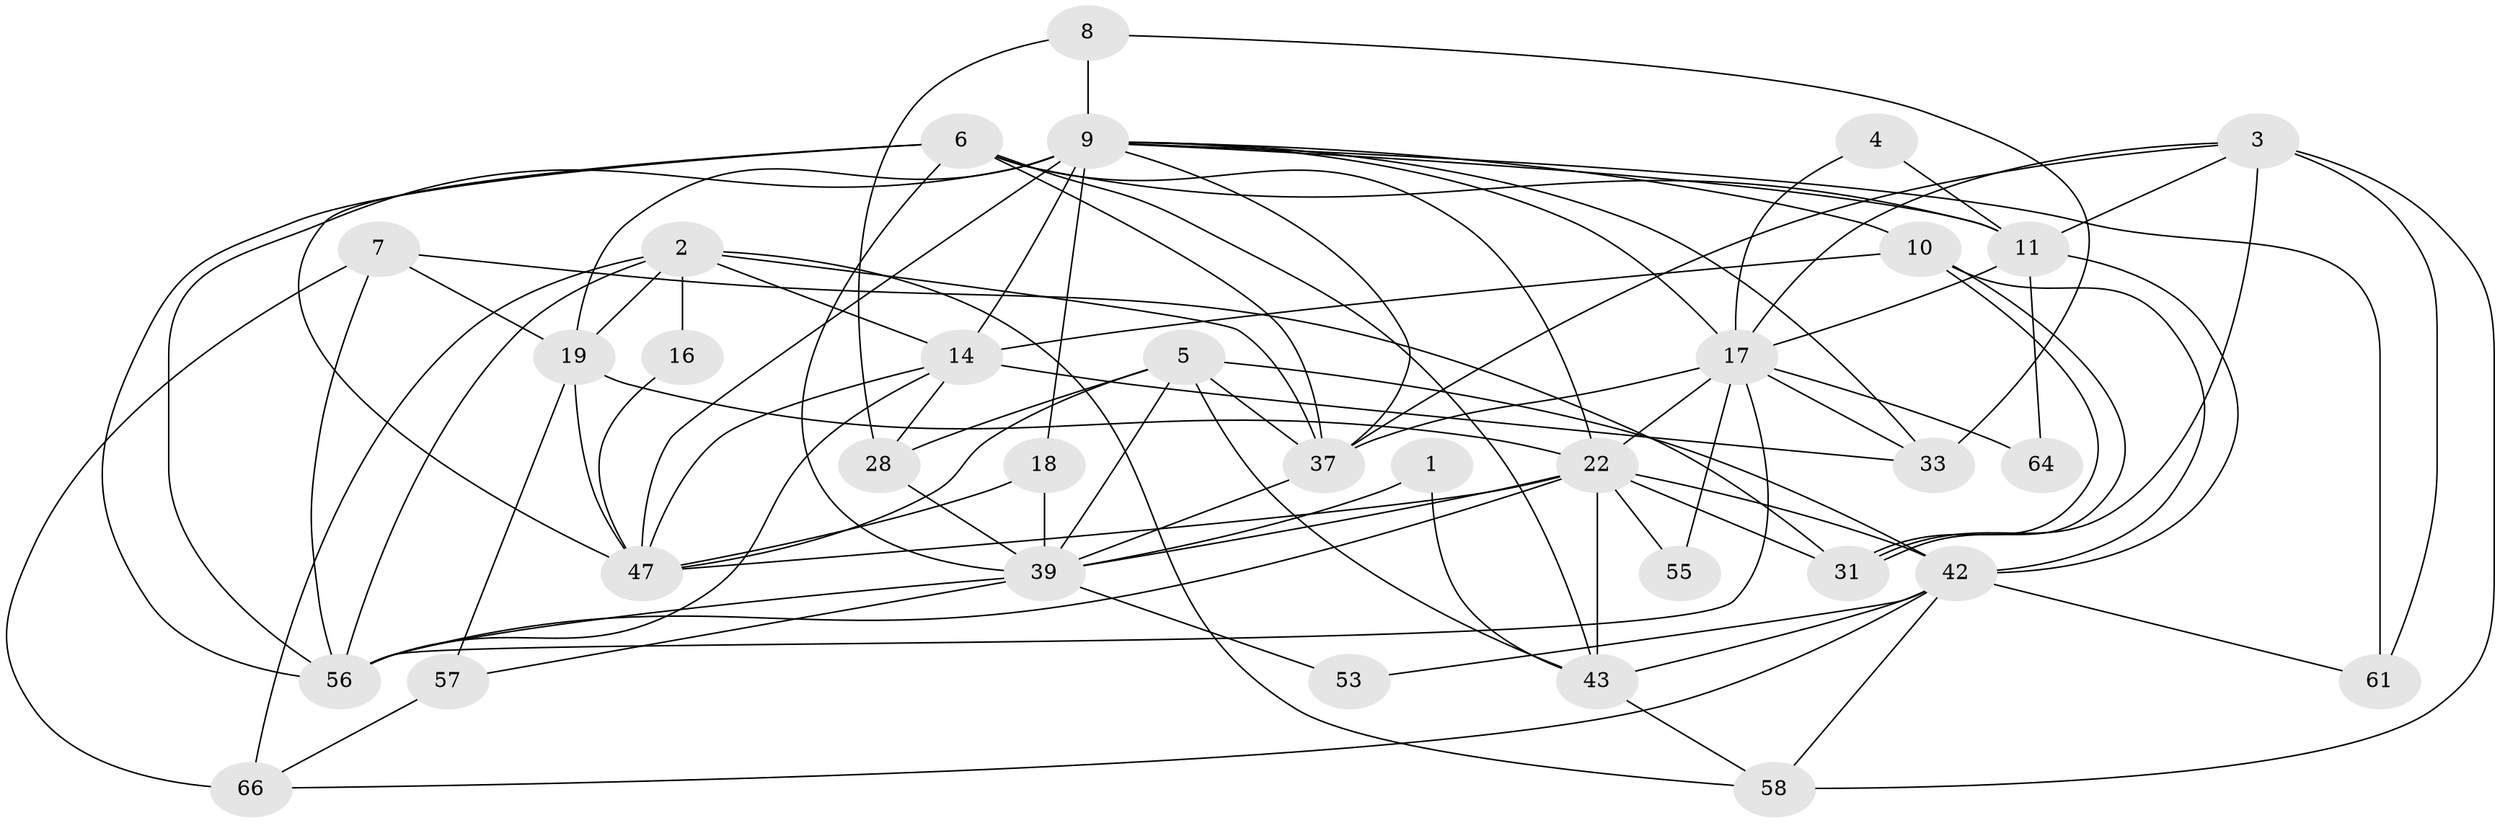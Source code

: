 // original degree distribution, {2: 0.11940298507462686, 4: 0.208955223880597, 5: 0.19402985074626866, 3: 0.34328358208955223, 7: 0.05970149253731343, 8: 0.029850746268656716, 6: 0.04477611940298507}
// Generated by graph-tools (version 1.1) at 2025/15/03/09/25 04:15:08]
// undirected, 33 vertices, 90 edges
graph export_dot {
graph [start="1"]
  node [color=gray90,style=filled];
  1;
  2 [super="+13+15"];
  3 [super="+27"];
  4;
  5 [super="+35+21"];
  6 [super="+29+20"];
  7 [super="+34"];
  8;
  9 [super="+46+12+45"];
  10;
  11 [super="+44"];
  14 [super="+36+30+23"];
  16;
  17 [super="+26+41"];
  18;
  19 [super="+50+32+25"];
  22 [super="+49+24"];
  28 [super="+62"];
  31;
  33;
  37 [super="+38"];
  39 [super="+54"];
  42 [super="+48+59"];
  43 [super="+51"];
  47;
  53;
  55;
  56 [super="+65"];
  57;
  58;
  61;
  64;
  66;
  1 -- 43;
  1 -- 39;
  2 -- 14;
  2 -- 58;
  2 -- 16;
  2 -- 37 [weight=2];
  2 -- 66;
  2 -- 19;
  2 -- 56;
  3 -- 31;
  3 -- 61;
  3 -- 17;
  3 -- 58;
  3 -- 37;
  3 -- 11;
  4 -- 17;
  4 -- 11;
  5 -- 47;
  5 -- 42;
  5 -- 43;
  5 -- 28;
  5 -- 37;
  5 -- 39 [weight=2];
  6 -- 39;
  6 -- 47;
  6 -- 11;
  6 -- 37;
  6 -- 43;
  6 -- 22;
  6 -- 56;
  7 -- 66;
  7 -- 31;
  7 -- 56;
  7 -- 19;
  8 -- 33;
  8 -- 28;
  8 -- 9;
  9 -- 33;
  9 -- 11;
  9 -- 14 [weight=3];
  9 -- 56 [weight=2];
  9 -- 18;
  9 -- 37;
  9 -- 10;
  9 -- 47;
  9 -- 17;
  9 -- 19;
  9 -- 61;
  10 -- 31;
  10 -- 31;
  10 -- 42;
  10 -- 14;
  11 -- 42;
  11 -- 64;
  11 -- 17 [weight=2];
  14 -- 33;
  14 -- 28;
  14 -- 47;
  14 -- 56;
  16 -- 47;
  17 -- 55;
  17 -- 22;
  17 -- 56;
  17 -- 64;
  17 -- 33;
  17 -- 37;
  18 -- 47;
  18 -- 39;
  19 -- 57;
  19 -- 22 [weight=2];
  19 -- 47;
  22 -- 55;
  22 -- 56 [weight=2];
  22 -- 43 [weight=2];
  22 -- 39;
  22 -- 42;
  22 -- 47;
  22 -- 31;
  28 -- 39;
  37 -- 39;
  39 -- 57;
  39 -- 53;
  39 -- 56;
  42 -- 53;
  42 -- 61;
  42 -- 58;
  42 -- 66;
  42 -- 43;
  43 -- 58;
  57 -- 66;
}
